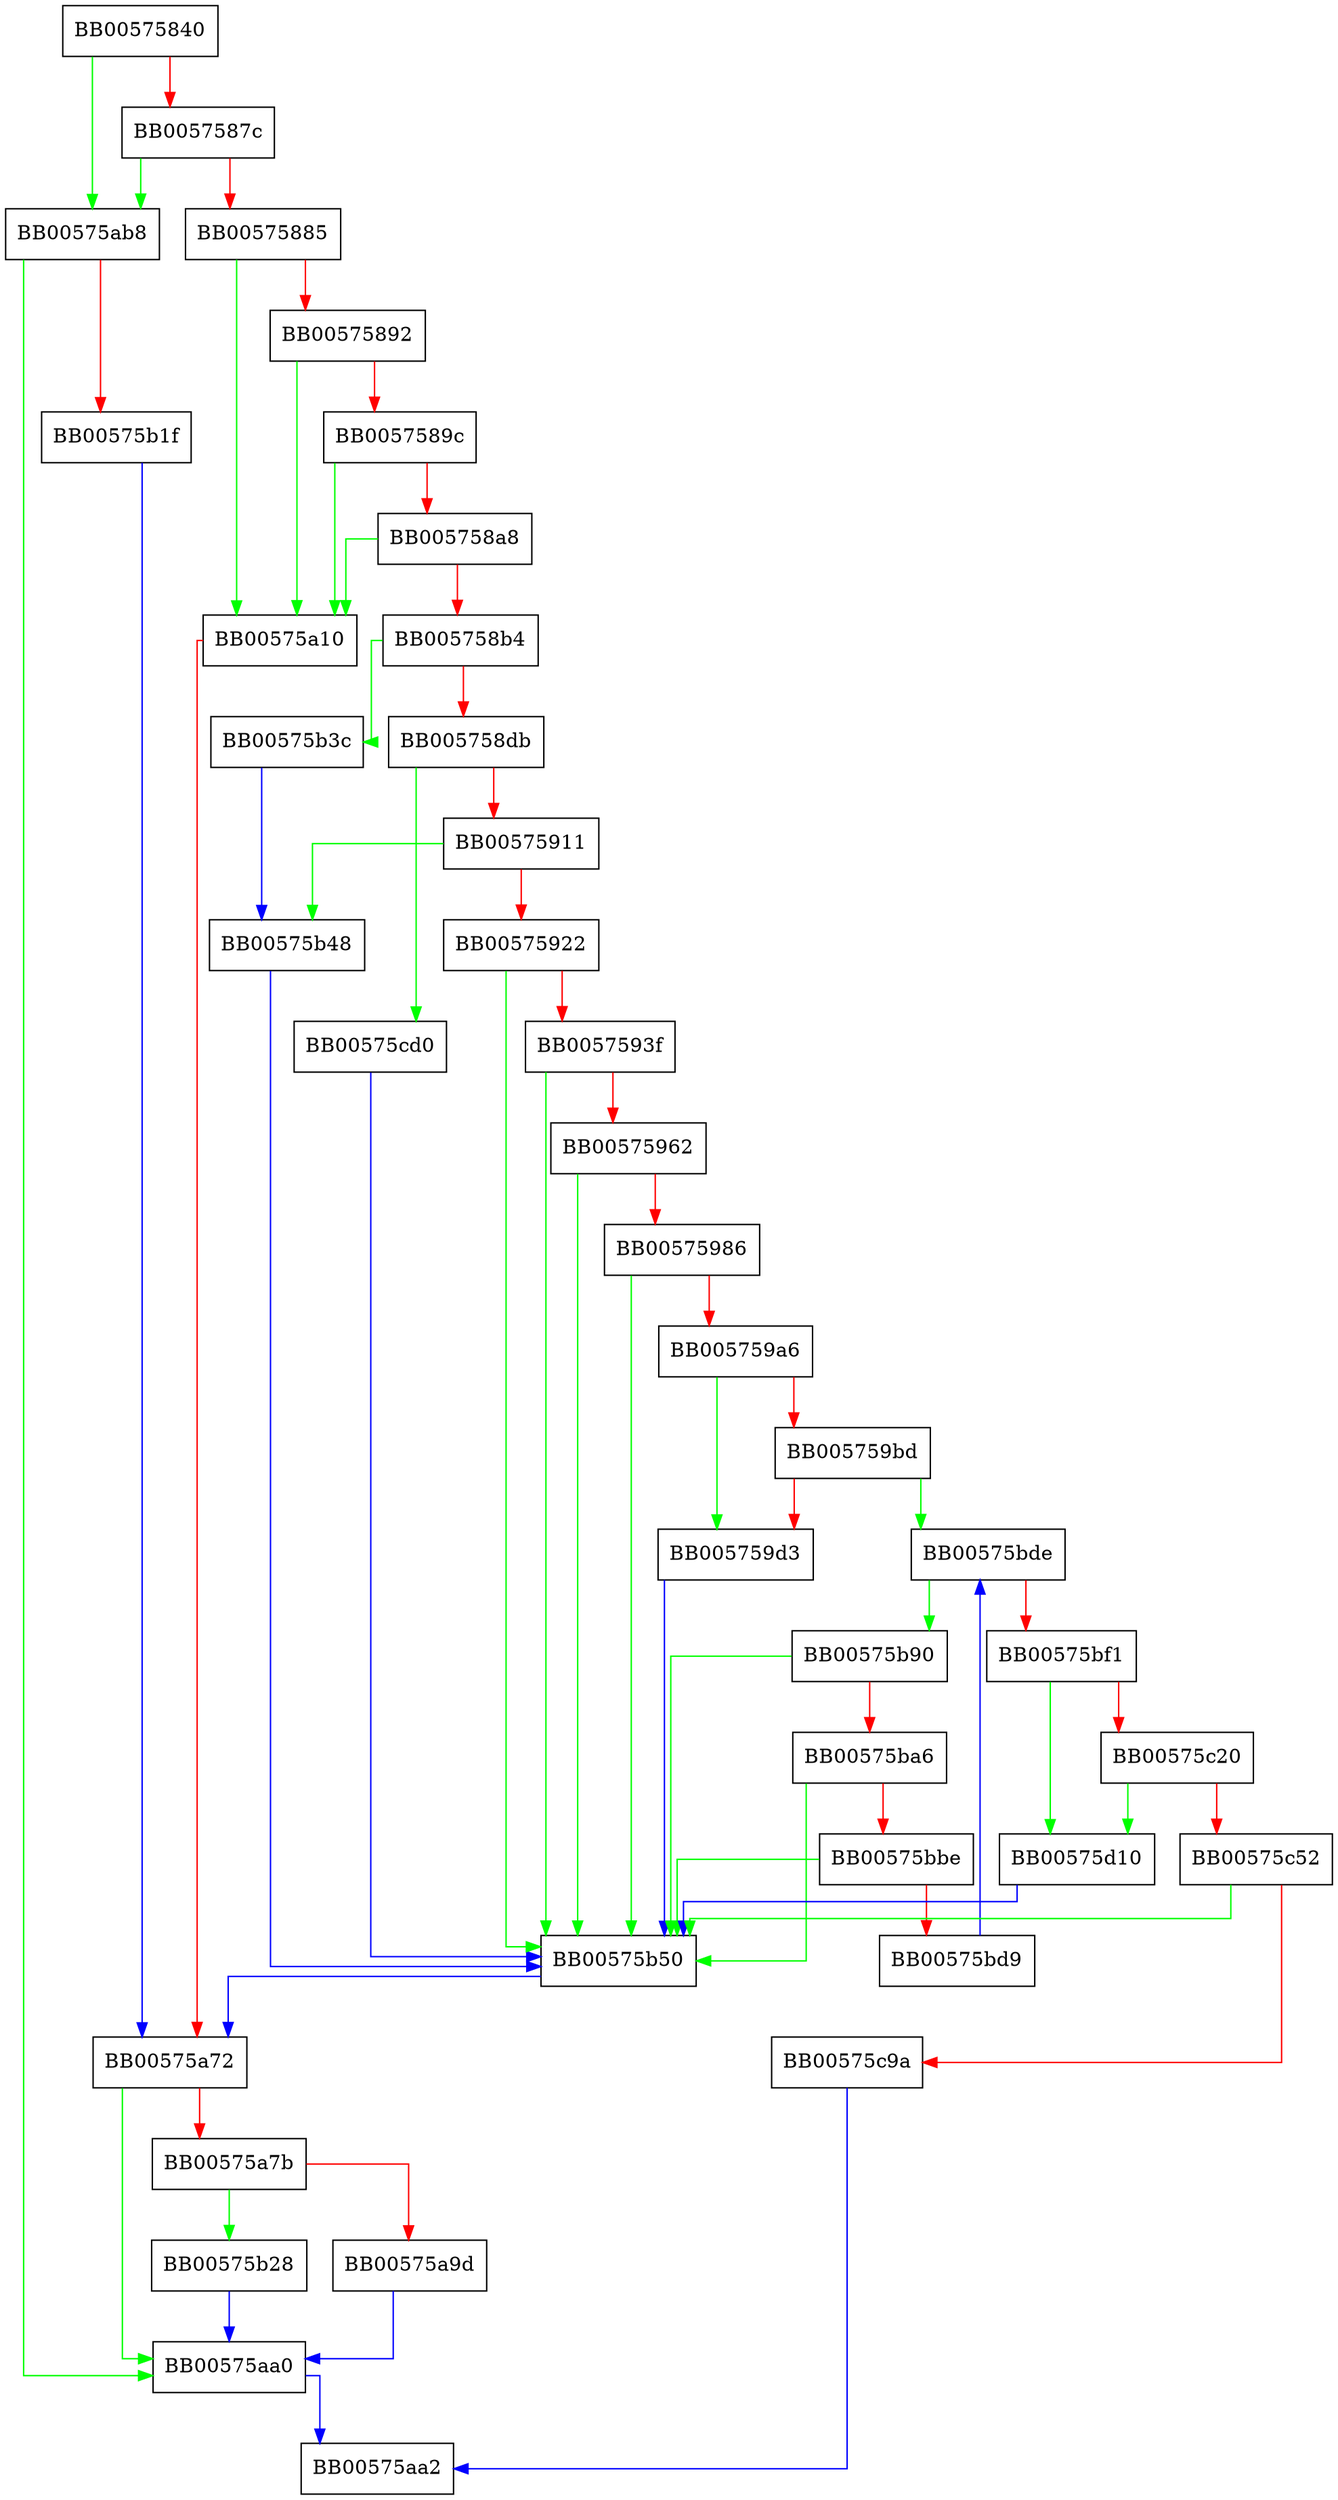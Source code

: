 digraph OSSL_CRMF_pbm_new {
  node [shape="box"];
  graph [splines=ortho];
  BB00575840 -> BB00575ab8 [color="green"];
  BB00575840 -> BB0057587c [color="red"];
  BB0057587c -> BB00575ab8 [color="green"];
  BB0057587c -> BB00575885 [color="red"];
  BB00575885 -> BB00575a10 [color="green"];
  BB00575885 -> BB00575892 [color="red"];
  BB00575892 -> BB00575a10 [color="green"];
  BB00575892 -> BB0057589c [color="red"];
  BB0057589c -> BB00575a10 [color="green"];
  BB0057589c -> BB005758a8 [color="red"];
  BB005758a8 -> BB00575a10 [color="green"];
  BB005758a8 -> BB005758b4 [color="red"];
  BB005758b4 -> BB00575b3c [color="green"];
  BB005758b4 -> BB005758db [color="red"];
  BB005758db -> BB00575cd0 [color="green"];
  BB005758db -> BB00575911 [color="red"];
  BB00575911 -> BB00575b48 [color="green"];
  BB00575911 -> BB00575922 [color="red"];
  BB00575922 -> BB00575b50 [color="green"];
  BB00575922 -> BB0057593f [color="red"];
  BB0057593f -> BB00575b50 [color="green"];
  BB0057593f -> BB00575962 [color="red"];
  BB00575962 -> BB00575b50 [color="green"];
  BB00575962 -> BB00575986 [color="red"];
  BB00575986 -> BB00575b50 [color="green"];
  BB00575986 -> BB005759a6 [color="red"];
  BB005759a6 -> BB005759d3 [color="green"];
  BB005759a6 -> BB005759bd [color="red"];
  BB005759bd -> BB00575bde [color="green"];
  BB005759bd -> BB005759d3 [color="red"];
  BB005759d3 -> BB00575b50 [color="blue"];
  BB00575a10 -> BB00575a72 [color="red"];
  BB00575a72 -> BB00575aa0 [color="green"];
  BB00575a72 -> BB00575a7b [color="red"];
  BB00575a7b -> BB00575b28 [color="green"];
  BB00575a7b -> BB00575a9d [color="red"];
  BB00575a9d -> BB00575aa0 [color="blue"];
  BB00575aa0 -> BB00575aa2 [color="blue"];
  BB00575ab8 -> BB00575aa0 [color="green"];
  BB00575ab8 -> BB00575b1f [color="red"];
  BB00575b1f -> BB00575a72 [color="blue"];
  BB00575b28 -> BB00575aa0 [color="blue"];
  BB00575b3c -> BB00575b48 [color="blue"];
  BB00575b48 -> BB00575b50 [color="blue"];
  BB00575b50 -> BB00575a72 [color="blue"];
  BB00575b90 -> BB00575b50 [color="green"];
  BB00575b90 -> BB00575ba6 [color="red"];
  BB00575ba6 -> BB00575b50 [color="green"];
  BB00575ba6 -> BB00575bbe [color="red"];
  BB00575bbe -> BB00575b50 [color="green"];
  BB00575bbe -> BB00575bd9 [color="red"];
  BB00575bd9 -> BB00575bde [color="blue"];
  BB00575bde -> BB00575b90 [color="green"];
  BB00575bde -> BB00575bf1 [color="red"];
  BB00575bf1 -> BB00575d10 [color="green"];
  BB00575bf1 -> BB00575c20 [color="red"];
  BB00575c20 -> BB00575d10 [color="green"];
  BB00575c20 -> BB00575c52 [color="red"];
  BB00575c52 -> BB00575b50 [color="green"];
  BB00575c52 -> BB00575c9a [color="red"];
  BB00575c9a -> BB00575aa2 [color="blue"];
  BB00575cd0 -> BB00575b50 [color="blue"];
  BB00575d10 -> BB00575b50 [color="blue"];
}